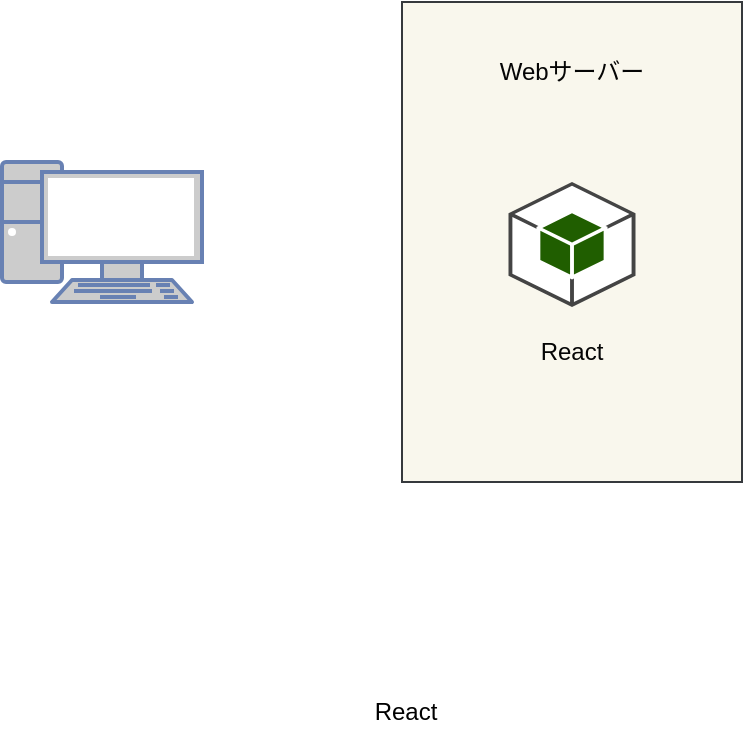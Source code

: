 <mxfile>
    <diagram id="_hRXGqJAkX_qfBtP8w3N" name="Page-1">
        <mxGraphModel dx="718" dy="659" grid="1" gridSize="10" guides="1" tooltips="1" connect="1" arrows="1" fold="1" page="1" pageScale="1" pageWidth="850" pageHeight="1100" background="#ffffff" math="0" shadow="0">
            <root>
                <mxCell id="0"/>
                <mxCell id="1" parent="0"/>
                <mxCell id="7" value="" style="rounded=0;whiteSpace=wrap;html=1;fillColor=#f9f7ed;strokeColor=#36393d;" vertex="1" parent="1">
                    <mxGeometry x="260" y="190" width="170" height="240" as="geometry"/>
                </mxCell>
                <mxCell id="3" value="" style="fontColor=#0066CC;verticalAlign=top;verticalLabelPosition=bottom;labelPosition=center;align=center;html=1;outlineConnect=0;fillColor=#CCCCCC;strokeColor=#6881B3;gradientColor=none;gradientDirection=north;strokeWidth=2;shape=mxgraph.networks.pc;" vertex="1" parent="1">
                    <mxGeometry x="60" y="270" width="100" height="70" as="geometry"/>
                </mxCell>
                <mxCell id="5" value="" style="outlineConnect=0;dashed=0;verticalLabelPosition=bottom;verticalAlign=top;align=center;html=1;shape=mxgraph.aws3.android;fillColor=#205E00;gradientColor=none;" vertex="1" parent="1">
                    <mxGeometry x="313.25" y="280" width="63.5" height="62.5" as="geometry"/>
                </mxCell>
                <mxCell id="6" value="React" style="text;html=1;strokeColor=none;fillColor=none;align=center;verticalAlign=middle;whiteSpace=wrap;rounded=0;" vertex="1" parent="1">
                    <mxGeometry x="231.75" y="530" width="60" height="30" as="geometry"/>
                </mxCell>
                <mxCell id="8" value="Webサーバー" style="text;html=1;strokeColor=none;fillColor=none;align=center;verticalAlign=middle;whiteSpace=wrap;rounded=0;fontColor=#050505;" vertex="1" parent="1">
                    <mxGeometry x="300" y="210" width="90" height="30" as="geometry"/>
                </mxCell>
                <mxCell id="9" value="React" style="text;html=1;strokeColor=none;fillColor=none;align=center;verticalAlign=middle;whiteSpace=wrap;rounded=0;fontColor=#050505;" vertex="1" parent="1">
                    <mxGeometry x="300" y="350" width="90" height="30" as="geometry"/>
                </mxCell>
            </root>
        </mxGraphModel>
    </diagram>
</mxfile>